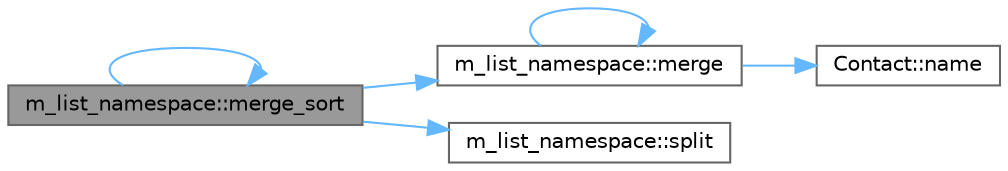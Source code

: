 digraph "m_list_namespace::merge_sort"
{
 // LATEX_PDF_SIZE
  bgcolor="transparent";
  edge [fontname=Helvetica,fontsize=10,labelfontname=Helvetica,labelfontsize=10];
  node [fontname=Helvetica,fontsize=10,shape=box,height=0.2,width=0.4];
  rankdir="LR";
  Node1 [id="Node000001",label="m_list_namespace::merge_sort",height=0.2,width=0.4,color="gray40", fillcolor="grey60", style="filled", fontcolor="black",tooltip="Implementa il merge sort ricorsivo con thread."];
  Node1 -> Node2 [id="edge1_Node000001_Node000002",color="steelblue1",style="solid",tooltip=" "];
  Node2 [id="Node000002",label="m_list_namespace::merge",height=0.2,width=0.4,color="grey40", fillcolor="white", style="filled",URL="$namespacem__list__namespace.html#a17b1d543ef717d2907c3f3871a413097",tooltip="Unisce due liste ordinate in una singola lista ordinata (ricorsiva)"];
  Node2 -> Node2 [id="edge2_Node000002_Node000002",color="steelblue1",style="solid",tooltip=" "];
  Node2 -> Node3 [id="edge3_Node000002_Node000003",color="steelblue1",style="solid",tooltip=" "];
  Node3 [id="Node000003",label="Contact::name",height=0.2,width=0.4,color="grey40", fillcolor="white", style="filled",URL="$class_contact.html#a7994a4deabe6089561780ad057d6ce25",tooltip="Restituisce il nome del contatto."];
  Node1 -> Node1 [id="edge4_Node000001_Node000001",color="steelblue1",style="solid",tooltip=" "];
  Node1 -> Node4 [id="edge5_Node000001_Node000004",color="steelblue1",style="solid",tooltip=" "];
  Node4 [id="Node000004",label="m_list_namespace::split",height=0.2,width=0.4,color="grey40", fillcolor="white", style="filled",URL="$namespacem__list__namespace.html#a4faf0fe3af81a69de5ca7a618717834e",tooltip="Divide la lista in due sottoliste."];
}
